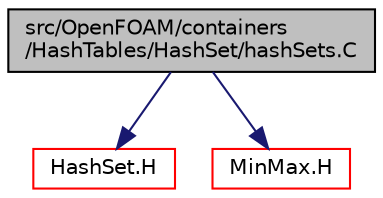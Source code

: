 digraph "src/OpenFOAM/containers/HashTables/HashSet/hashSets.C"
{
  bgcolor="transparent";
  edge [fontname="Helvetica",fontsize="10",labelfontname="Helvetica",labelfontsize="10"];
  node [fontname="Helvetica",fontsize="10",shape=record];
  Node1 [label="src/OpenFOAM/containers\l/HashTables/HashSet/hashSets.C",height=0.2,width=0.4,color="black", fillcolor="grey75", style="filled" fontcolor="black"];
  Node1 -> Node2 [color="midnightblue",fontsize="10",style="solid",fontname="Helvetica"];
  Node2 [label="HashSet.H",height=0.2,width=0.4,color="red",URL="$HashSet_8H.html"];
  Node1 -> Node3 [color="midnightblue",fontsize="10",style="solid",fontname="Helvetica"];
  Node3 [label="MinMax.H",height=0.2,width=0.4,color="red",URL="$MinMax_8H.html"];
}
